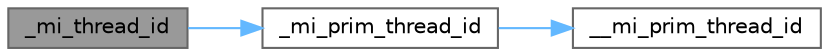 digraph "_mi_thread_id"
{
 // LATEX_PDF_SIZE
  bgcolor="transparent";
  edge [fontname=Helvetica,fontsize=10,labelfontname=Helvetica,labelfontsize=10];
  node [fontname=Helvetica,fontsize=10,shape=box,height=0.2,width=0.4];
  rankdir="LR";
  Node1 [id="Node000001",label="_mi_thread_id",height=0.2,width=0.4,color="gray40", fillcolor="grey60", style="filled", fontcolor="black",tooltip=" "];
  Node1 -> Node2 [id="edge3_Node000001_Node000002",color="steelblue1",style="solid",tooltip=" "];
  Node2 [id="Node000002",label="_mi_prim_thread_id",height=0.2,width=0.4,color="grey40", fillcolor="white", style="filled",URL="$prim_8h.html#a3875c92cbb791d0a7c69bc1fd2df6804",tooltip=" "];
  Node2 -> Node3 [id="edge4_Node000002_Node000003",color="steelblue1",style="solid",tooltip=" "];
  Node3 [id="Node000003",label="__mi_prim_thread_id",height=0.2,width=0.4,color="grey40", fillcolor="white", style="filled",URL="$prim_8h.html#a42ea20cb0253ec21dff5f6770927df20",tooltip=" "];
}
